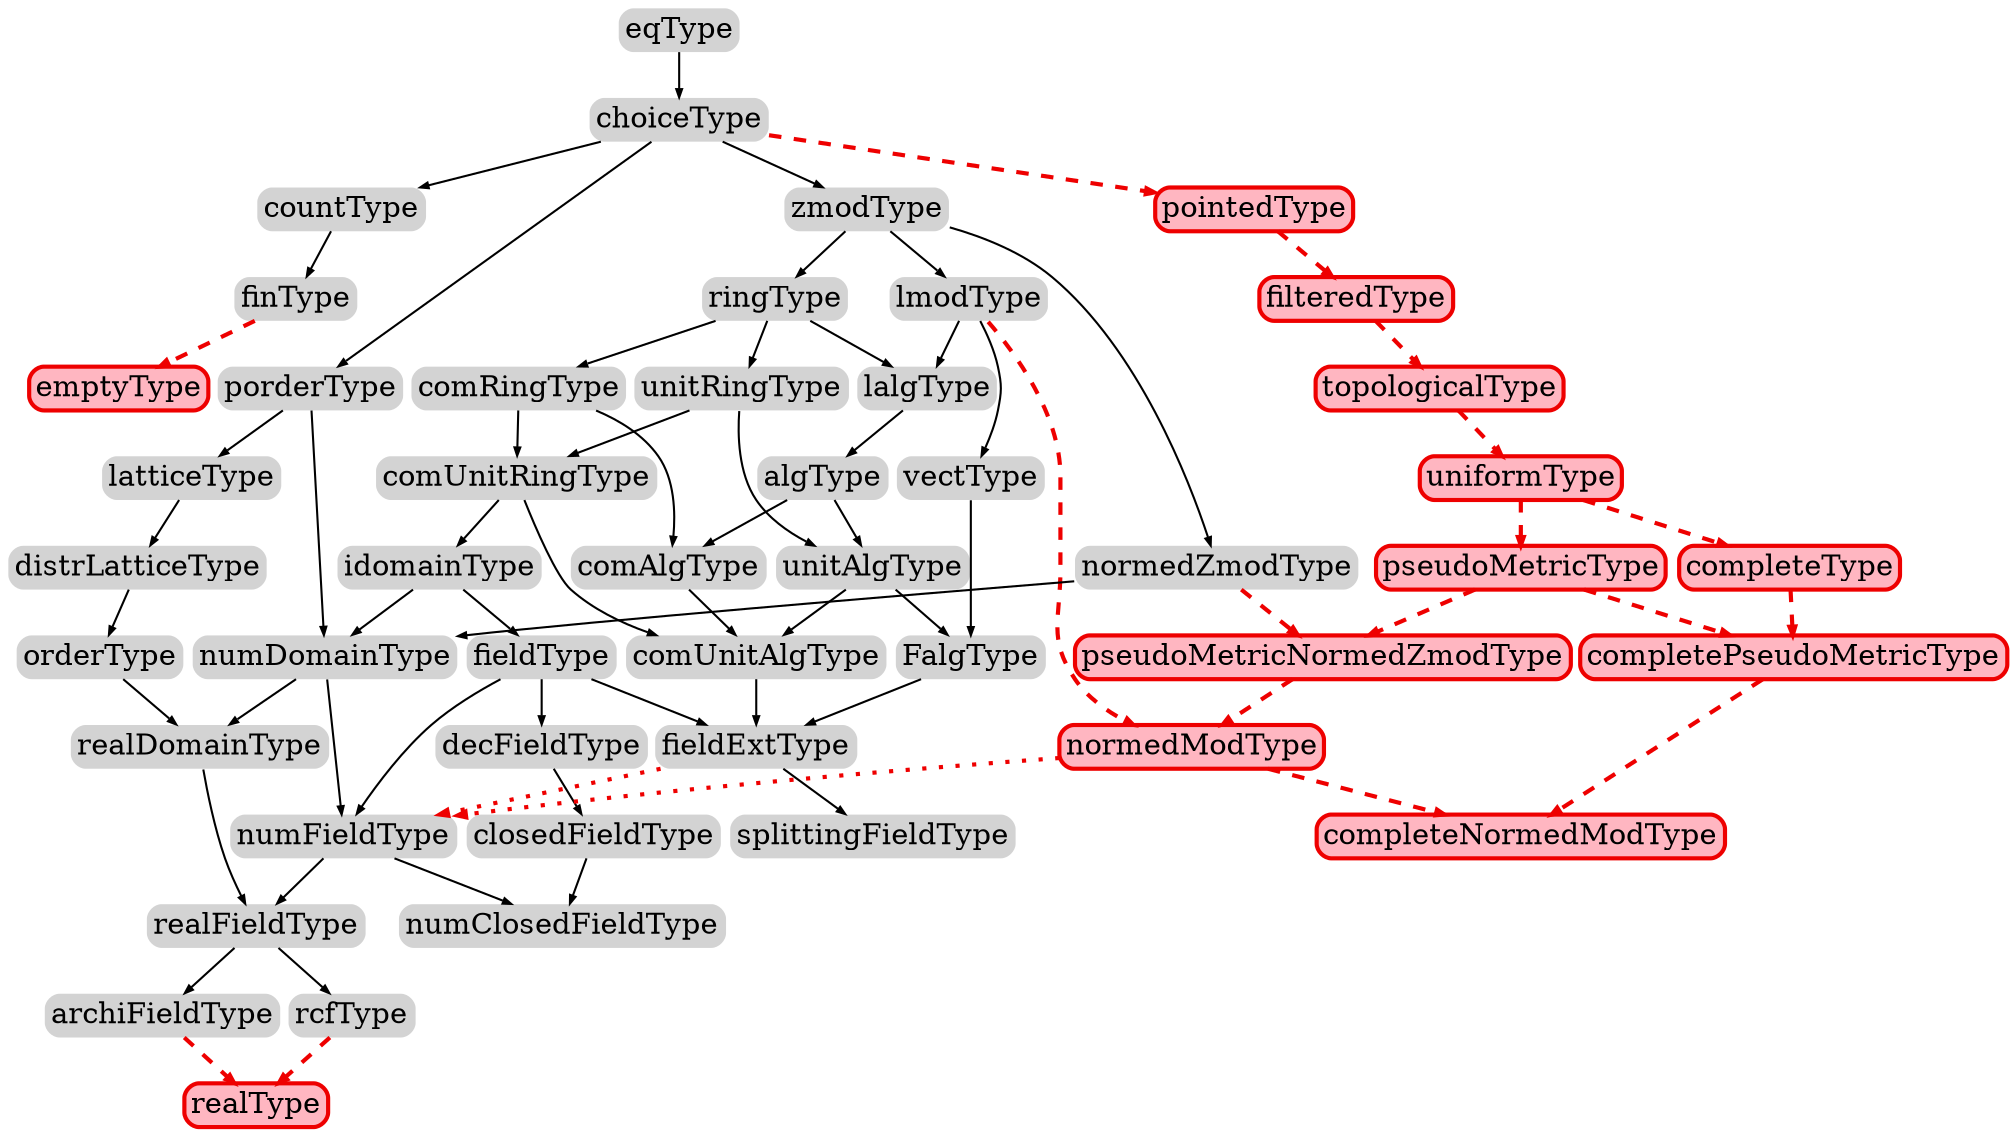 // This file is generated by the following command and then patched by hand:
// $ ocaml hierarchy.ml -canonicals off -coercions blue -R classical \
//     mathcomp.classical -R theories mathcomp.analysis -lib all_analysis \
//     > hierarchy.dot
// where `all_analysis.v` is a file that exports libraries implementing the
// inheritance hierarchy, including `numFieldNormedType.Exports`.
digraph structures {
graph[ranksep=.3 nodesep=.05 margin=0];
node[shape=box style="rounded,filled" fillcolor="lightgray" penwidth=0 margin=.04 width=0 height=0];
edge[arrowsize=.4];
/******************************************************************************/
"Equality"[label="eqType"];
"Choice"[label="choiceType"];
"Countable"[label="countType"];
"Finite"[label="finType"];
"Order.POrder"[label="porderType"];
"Order.Lattice"[label="latticeType"];
"Order.DistrLattice"[label="distrLatticeType"];
"Order.Total"[label="orderType"];
"GRing.Zmodule"[label="zmodType"];
"GRing.Ring"[label="ringType"];
"GRing.ComRing"[label="comRingType"];
"GRing.UnitRing"[label="unitRingType"];
"GRing.ComUnitRing"[label="comUnitRingType"];
"GRing.IntegralDomain"[label="idomainType"];
"GRing.Field"[label="fieldType"];
"GRing.DecidableField"[label="decFieldType"];
"GRing.ClosedField"[label="closedFieldType"];
"GRing.Lmodule"[label="lmodType"];
"GRing.Lalgebra"[label="lalgType"];
"GRing.Algebra"[label="algType"];
"GRing.ComAlgebra"[label="comAlgType"];
"GRing.UnitAlgebra"[label="unitAlgType"];
"GRing.ComUnitAlgebra"[label="comUnitAlgType"];
"Num.NormedZmodule"[label="normedZmodType"];
"Num.NumDomain"[label="numDomainType"];
"Num.NumField"[label="numFieldType"];
"Num.ClosedField"[label="numClosedFieldType"];
"Num.RealDomain"[label="realDomainType"];
"Num.RealField"[label="realFieldType"];
"Num.ArchimedeanField"[label="archiFieldType"];
"Num.RealClosedField"[label="rcfType"];
"Vector"[label="vectType"];
"Falgebra"[label="FalgType"];
"FieldExt"[label="fieldExtType"];
"SplittingField"[label="splittingFieldType"];
"Empty"[label="emptyType" color="red2" fillcolor="lightpink" penwidth=2];
"Pointed"[label="pointedType" color="red2" fillcolor="lightpink" penwidth=2];
"Filtered"[label="filteredType" color="red2" fillcolor="lightpink" penwidth=2];
"Topological"[label="topologicalType" color="red2" fillcolor="lightpink" penwidth=2];
"Uniform"[label="uniformType" color="red2" fillcolor="lightpink" penwidth=2];
"PseudoMetric"[label="pseudoMetricType" color="red2" fillcolor="lightpink" penwidth=2];
"PseudoMetricNormedZmodule"[label="pseudoMetricNormedZmodType" color="red2" fillcolor="lightpink" penwidth=2];
"NormedModule"[label="normedModType" color="red2" fillcolor="lightpink" penwidth=2];
"Complete"[label="completeType" color="red2" fillcolor="lightpink" penwidth=2];
"CompletePseudoMetric"[label="completePseudoMetricType" color="red2" fillcolor="lightpink" penwidth=2];
"CompleteNormedModule"[label="completeNormedModType" color="red2" fillcolor="lightpink" penwidth=2];
"Real"[label="realType" color="red2" fillcolor="lightpink" penwidth=2];
/******************************************************************************/
"Choice" -> "Countable"[];
"Choice" -> "GRing.Zmodule"[];
"Choice" -> "Order.POrder"[];
"Choice" -> "Pointed"[style="dashed" color="red2" penwidth=2];
"Complete" -> "CompletePseudoMetric"[style="dashed" color="red2" penwidth=2];
"CompletePseudoMetric" -> "CompleteNormedModule"[style="dashed" color="red2" penwidth=2];
"Countable" -> "Finite"[];
"Equality" -> "Choice"[];
"Falgebra" -> "FieldExt"[];
"FieldExt" -> "Num.NumField"[style="dotted" color="red2" penwidth=2];
"FieldExt" -> "SplittingField"[];
"Filtered" -> "Topological"[style="dashed" color="red2" penwidth=2];
"Finite" -> "Empty"[style="dashed" color="red2" penwidth=2];
"GRing.Algebra" -> "GRing.ComAlgebra"[];
"GRing.Algebra" -> "GRing.UnitAlgebra"[];
"GRing.ClosedField" -> "Num.ClosedField"[];
"GRing.ComAlgebra" -> "GRing.ComUnitAlgebra"[];
"GRing.ComRing" -> "GRing.ComAlgebra"[];
"GRing.ComRing" -> "GRing.ComUnitRing"[];
"GRing.ComUnitAlgebra" -> "FieldExt"[];
"GRing.ComUnitRing" -> "GRing.ComUnitAlgebra"[];
"GRing.ComUnitRing" -> "GRing.IntegralDomain"[];
"GRing.DecidableField" -> "GRing.ClosedField"[];
"GRing.Field" -> "FieldExt"[];
"GRing.Field" -> "GRing.DecidableField"[];
"GRing.Field" -> "Num.NumField"[];
"GRing.IntegralDomain" -> "GRing.Field"[];
"GRing.IntegralDomain" -> "Num.NumDomain"[];
"GRing.Lalgebra" -> "GRing.Algebra"[];
"GRing.Lmodule" -> "GRing.Lalgebra"[];
"GRing.Lmodule" -> "NormedModule"[style="dashed" color="red2" penwidth=2];
"GRing.Lmodule" -> "Vector"[];
"GRing.Ring" -> "GRing.ComRing"[];
"GRing.Ring" -> "GRing.Lalgebra"[];
"GRing.Ring" -> "GRing.UnitRing"[];
"GRing.UnitAlgebra" -> "Falgebra"[];
"GRing.UnitAlgebra" -> "GRing.ComUnitAlgebra"[];
"GRing.UnitRing" -> "GRing.ComUnitRing"[];
"GRing.UnitRing" -> "GRing.UnitAlgebra"[];
"GRing.Zmodule" -> "GRing.Lmodule"[];
"GRing.Zmodule" -> "GRing.Ring"[];
"GRing.Zmodule" -> "Num.NormedZmodule"[];
"NormedModule" -> "CompleteNormedModule"[style="dashed" color="red2" penwidth=2];
"NormedModule" -> "Num.NumField"[style="dotted" color="red2" penwidth=2];
"Num.ArchimedeanField" -> "Real"[style="dashed" color="red2" penwidth=2];
"Num.NormedZmodule" -> "Num.NumDomain"[];
"Num.NormedZmodule" -> "PseudoMetricNormedZmodule"[style="dashed" color="red2" penwidth=2];
"Num.NumDomain" -> "Num.NumField"[];
"Num.NumDomain" -> "Num.RealDomain"[];
"Num.NumField" -> "Num.ClosedField"[];
"Num.NumField" -> "Num.RealField"[];
"Num.RealClosedField" -> "Real"[style="dashed" color="red2" penwidth=2];
"Num.RealDomain" -> "Num.RealField"[];
"Num.RealField" -> "Num.ArchimedeanField"[];
"Num.RealField" -> "Num.RealClosedField"[];
"Order.DistrLattice" -> "Order.Total"[];
"Order.Lattice" -> "Order.DistrLattice"[];
"Order.POrder" -> "Num.NumDomain"[];
"Order.POrder" -> "Order.Lattice"[];
"Order.Total" -> "Num.RealDomain"[];
"Pointed" -> "Filtered"[style="dashed" color="red2" penwidth=2];
"PseudoMetric" -> "CompletePseudoMetric"[style="dashed" color="red2" penwidth=2];
"PseudoMetric" -> "PseudoMetricNormedZmodule"[style="dashed" color="red2" penwidth=2];
"PseudoMetricNormedZmodule" -> "NormedModule"[style="dashed" color="red2" penwidth=2];
"Topological" -> "Uniform"[style="dashed" color="red2" penwidth=2];
"Uniform" -> "Complete"[style="dashed" color="red2" penwidth=2];
"Uniform" -> "PseudoMetric"[style="dashed" color="red2" penwidth=2];
"Vector" -> "Falgebra"[];
}
